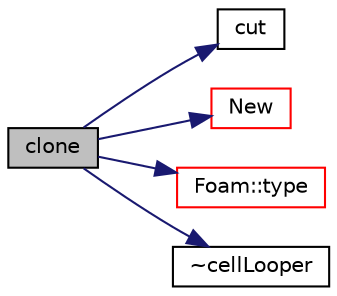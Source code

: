 digraph "clone"
{
  bgcolor="transparent";
  edge [fontname="Helvetica",fontsize="10",labelfontname="Helvetica",labelfontsize="10"];
  node [fontname="Helvetica",fontsize="10",shape=record];
  rankdir="LR";
  Node1 [label="clone",height=0.2,width=0.4,color="black", fillcolor="grey75", style="filled", fontcolor="black"];
  Node1 -> Node2 [color="midnightblue",fontsize="10",style="solid",fontname="Helvetica"];
  Node2 [label="cut",height=0.2,width=0.4,color="black",URL="$a00213.html#af8ffe528c9361fe08de333b6b4f0b138",tooltip="Create cut along circumference of celli. Gets current mesh cuts. "];
  Node1 -> Node3 [color="midnightblue",fontsize="10",style="solid",fontname="Helvetica"];
  Node3 [label="New",height=0.2,width=0.4,color="red",URL="$a00213.html#aa85b29936be163f8478c7eb3f4081830",tooltip="Return a reference to the selected cellLooper. "];
  Node1 -> Node4 [color="midnightblue",fontsize="10",style="solid",fontname="Helvetica"];
  Node4 [label="Foam::type",height=0.2,width=0.4,color="red",URL="$a10979.html#aec48583af672626378f501eb9fc32cd1",tooltip="Return the file type: DIRECTORY or FILE. "];
  Node1 -> Node5 [color="midnightblue",fontsize="10",style="solid",fontname="Helvetica"];
  Node5 [label="~cellLooper",height=0.2,width=0.4,color="black",URL="$a00213.html#adc3a83338c57f81cae3000b4b020379a",tooltip="Destructor. "];
}

